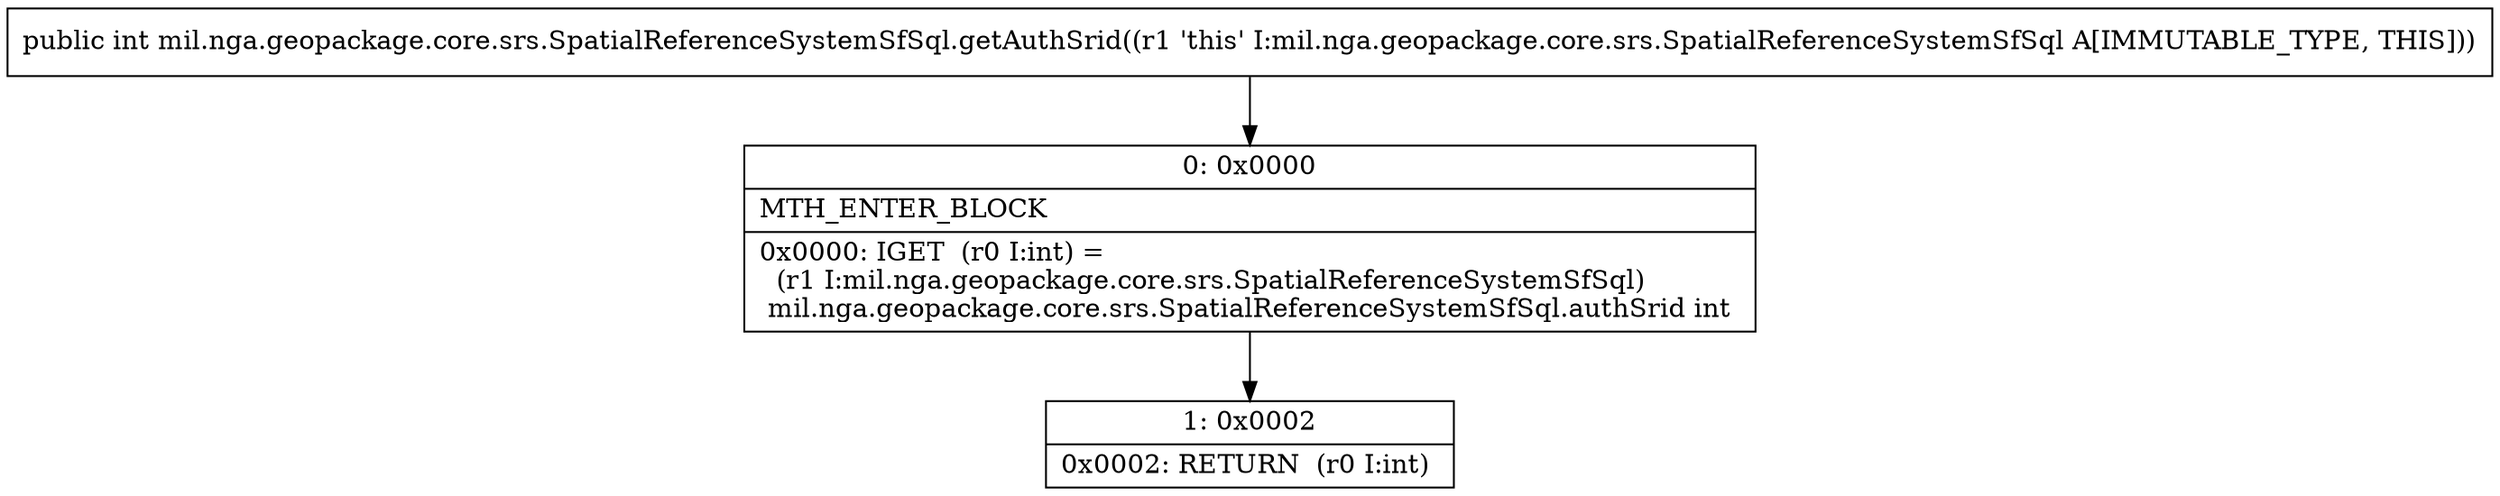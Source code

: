 digraph "CFG formil.nga.geopackage.core.srs.SpatialReferenceSystemSfSql.getAuthSrid()I" {
Node_0 [shape=record,label="{0\:\ 0x0000|MTH_ENTER_BLOCK\l|0x0000: IGET  (r0 I:int) = \l  (r1 I:mil.nga.geopackage.core.srs.SpatialReferenceSystemSfSql)\l mil.nga.geopackage.core.srs.SpatialReferenceSystemSfSql.authSrid int \l}"];
Node_1 [shape=record,label="{1\:\ 0x0002|0x0002: RETURN  (r0 I:int) \l}"];
MethodNode[shape=record,label="{public int mil.nga.geopackage.core.srs.SpatialReferenceSystemSfSql.getAuthSrid((r1 'this' I:mil.nga.geopackage.core.srs.SpatialReferenceSystemSfSql A[IMMUTABLE_TYPE, THIS])) }"];
MethodNode -> Node_0;
Node_0 -> Node_1;
}

